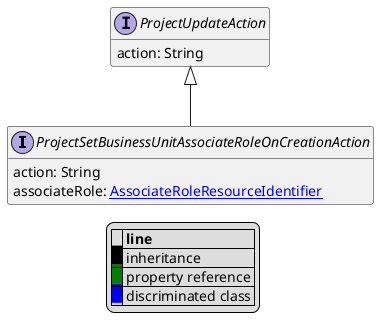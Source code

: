 @startuml

hide empty fields
hide empty methods
legend
|= |= line |
|<back:black>   </back>| inheritance |
|<back:green>   </back>| property reference |
|<back:blue>   </back>| discriminated class |
endlegend
interface ProjectSetBusinessUnitAssociateRoleOnCreationAction [[ProjectSetBusinessUnitAssociateRoleOnCreationAction.svg]] extends ProjectUpdateAction {
    action: String
    associateRole: [[AssociateRoleResourceIdentifier.svg AssociateRoleResourceIdentifier]]
}
interface ProjectUpdateAction [[ProjectUpdateAction.svg]]  {
    action: String
}





@enduml
